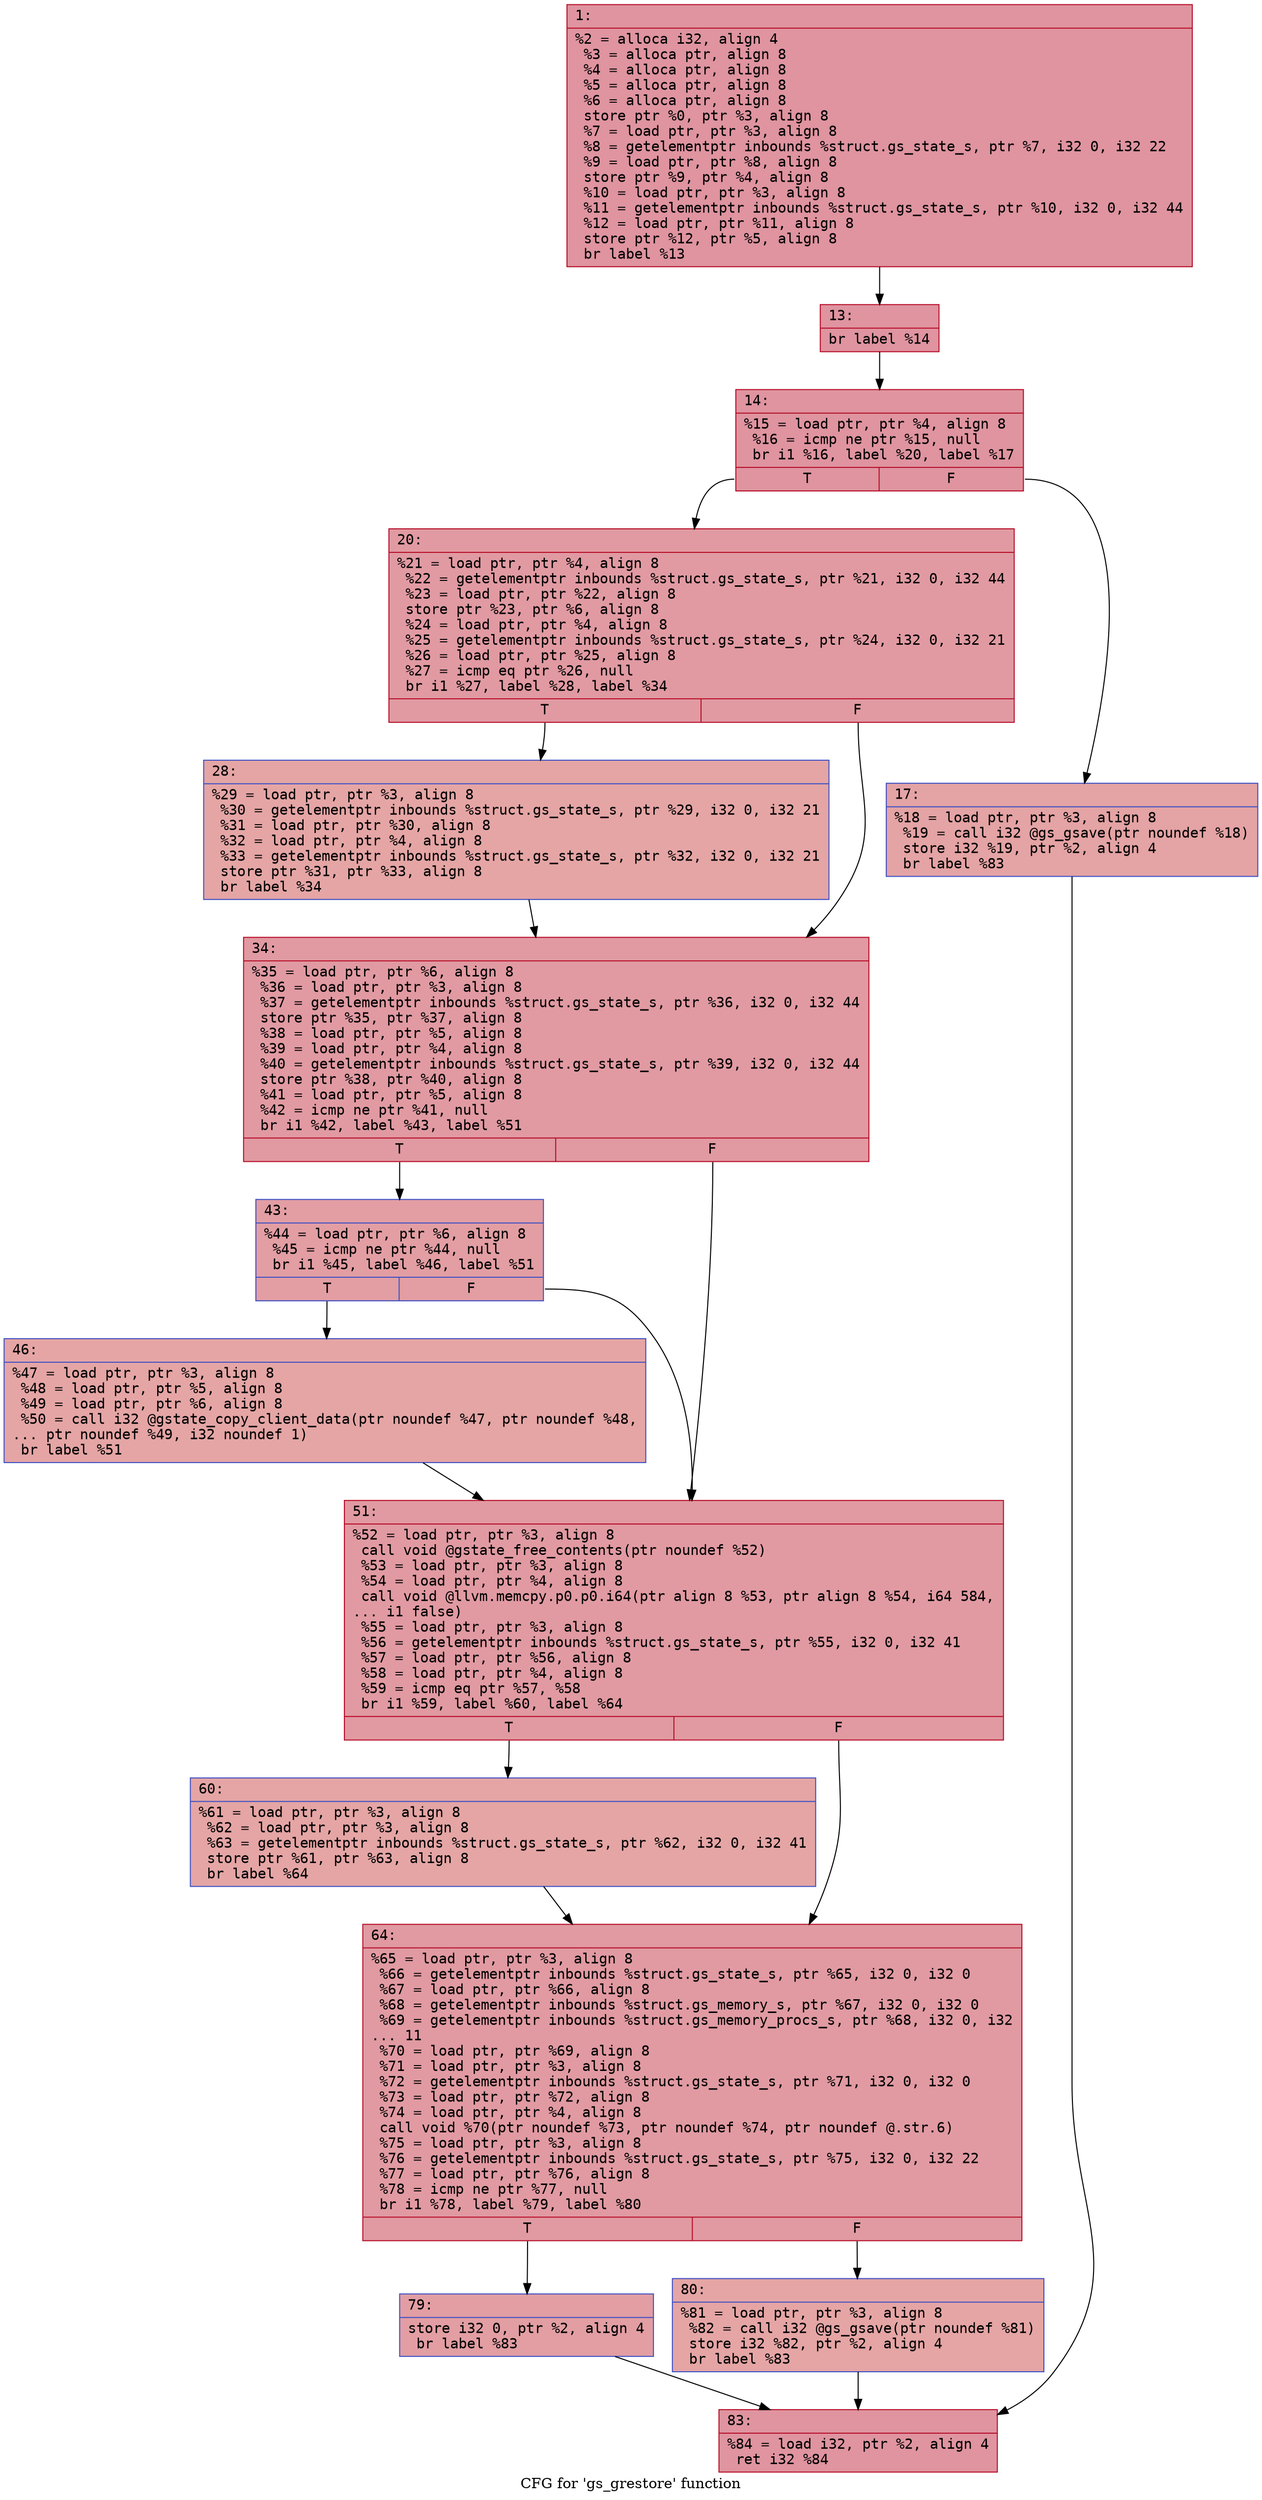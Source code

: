digraph "CFG for 'gs_grestore' function" {
	label="CFG for 'gs_grestore' function";

	Node0x600000de6f80 [shape=record,color="#b70d28ff", style=filled, fillcolor="#b70d2870" fontname="Courier",label="{1:\l|  %2 = alloca i32, align 4\l  %3 = alloca ptr, align 8\l  %4 = alloca ptr, align 8\l  %5 = alloca ptr, align 8\l  %6 = alloca ptr, align 8\l  store ptr %0, ptr %3, align 8\l  %7 = load ptr, ptr %3, align 8\l  %8 = getelementptr inbounds %struct.gs_state_s, ptr %7, i32 0, i32 22\l  %9 = load ptr, ptr %8, align 8\l  store ptr %9, ptr %4, align 8\l  %10 = load ptr, ptr %3, align 8\l  %11 = getelementptr inbounds %struct.gs_state_s, ptr %10, i32 0, i32 44\l  %12 = load ptr, ptr %11, align 8\l  store ptr %12, ptr %5, align 8\l  br label %13\l}"];
	Node0x600000de6f80 -> Node0x600000de6fd0[tooltip="1 -> 13\nProbability 100.00%" ];
	Node0x600000de6fd0 [shape=record,color="#b70d28ff", style=filled, fillcolor="#b70d2870" fontname="Courier",label="{13:\l|  br label %14\l}"];
	Node0x600000de6fd0 -> Node0x600000de7020[tooltip="13 -> 14\nProbability 100.00%" ];
	Node0x600000de7020 [shape=record,color="#b70d28ff", style=filled, fillcolor="#b70d2870" fontname="Courier",label="{14:\l|  %15 = load ptr, ptr %4, align 8\l  %16 = icmp ne ptr %15, null\l  br i1 %16, label %20, label %17\l|{<s0>T|<s1>F}}"];
	Node0x600000de7020:s0 -> Node0x600000de70c0[tooltip="14 -> 20\nProbability 62.50%" ];
	Node0x600000de7020:s1 -> Node0x600000de7070[tooltip="14 -> 17\nProbability 37.50%" ];
	Node0x600000de7070 [shape=record,color="#3d50c3ff", style=filled, fillcolor="#c32e3170" fontname="Courier",label="{17:\l|  %18 = load ptr, ptr %3, align 8\l  %19 = call i32 @gs_gsave(ptr noundef %18)\l  store i32 %19, ptr %2, align 4\l  br label %83\l}"];
	Node0x600000de7070 -> Node0x600000de73e0[tooltip="17 -> 83\nProbability 100.00%" ];
	Node0x600000de70c0 [shape=record,color="#b70d28ff", style=filled, fillcolor="#bb1b2c70" fontname="Courier",label="{20:\l|  %21 = load ptr, ptr %4, align 8\l  %22 = getelementptr inbounds %struct.gs_state_s, ptr %21, i32 0, i32 44\l  %23 = load ptr, ptr %22, align 8\l  store ptr %23, ptr %6, align 8\l  %24 = load ptr, ptr %4, align 8\l  %25 = getelementptr inbounds %struct.gs_state_s, ptr %24, i32 0, i32 21\l  %26 = load ptr, ptr %25, align 8\l  %27 = icmp eq ptr %26, null\l  br i1 %27, label %28, label %34\l|{<s0>T|<s1>F}}"];
	Node0x600000de70c0:s0 -> Node0x600000de7110[tooltip="20 -> 28\nProbability 37.50%" ];
	Node0x600000de70c0:s1 -> Node0x600000de7160[tooltip="20 -> 34\nProbability 62.50%" ];
	Node0x600000de7110 [shape=record,color="#3d50c3ff", style=filled, fillcolor="#c5333470" fontname="Courier",label="{28:\l|  %29 = load ptr, ptr %3, align 8\l  %30 = getelementptr inbounds %struct.gs_state_s, ptr %29, i32 0, i32 21\l  %31 = load ptr, ptr %30, align 8\l  %32 = load ptr, ptr %4, align 8\l  %33 = getelementptr inbounds %struct.gs_state_s, ptr %32, i32 0, i32 21\l  store ptr %31, ptr %33, align 8\l  br label %34\l}"];
	Node0x600000de7110 -> Node0x600000de7160[tooltip="28 -> 34\nProbability 100.00%" ];
	Node0x600000de7160 [shape=record,color="#b70d28ff", style=filled, fillcolor="#bb1b2c70" fontname="Courier",label="{34:\l|  %35 = load ptr, ptr %6, align 8\l  %36 = load ptr, ptr %3, align 8\l  %37 = getelementptr inbounds %struct.gs_state_s, ptr %36, i32 0, i32 44\l  store ptr %35, ptr %37, align 8\l  %38 = load ptr, ptr %5, align 8\l  %39 = load ptr, ptr %4, align 8\l  %40 = getelementptr inbounds %struct.gs_state_s, ptr %39, i32 0, i32 44\l  store ptr %38, ptr %40, align 8\l  %41 = load ptr, ptr %5, align 8\l  %42 = icmp ne ptr %41, null\l  br i1 %42, label %43, label %51\l|{<s0>T|<s1>F}}"];
	Node0x600000de7160:s0 -> Node0x600000de71b0[tooltip="34 -> 43\nProbability 62.50%" ];
	Node0x600000de7160:s1 -> Node0x600000de7250[tooltip="34 -> 51\nProbability 37.50%" ];
	Node0x600000de71b0 [shape=record,color="#3d50c3ff", style=filled, fillcolor="#be242e70" fontname="Courier",label="{43:\l|  %44 = load ptr, ptr %6, align 8\l  %45 = icmp ne ptr %44, null\l  br i1 %45, label %46, label %51\l|{<s0>T|<s1>F}}"];
	Node0x600000de71b0:s0 -> Node0x600000de7200[tooltip="43 -> 46\nProbability 62.50%" ];
	Node0x600000de71b0:s1 -> Node0x600000de7250[tooltip="43 -> 51\nProbability 37.50%" ];
	Node0x600000de7200 [shape=record,color="#3d50c3ff", style=filled, fillcolor="#c5333470" fontname="Courier",label="{46:\l|  %47 = load ptr, ptr %3, align 8\l  %48 = load ptr, ptr %5, align 8\l  %49 = load ptr, ptr %6, align 8\l  %50 = call i32 @gstate_copy_client_data(ptr noundef %47, ptr noundef %48,\l... ptr noundef %49, i32 noundef 1)\l  br label %51\l}"];
	Node0x600000de7200 -> Node0x600000de7250[tooltip="46 -> 51\nProbability 100.00%" ];
	Node0x600000de7250 [shape=record,color="#b70d28ff", style=filled, fillcolor="#bb1b2c70" fontname="Courier",label="{51:\l|  %52 = load ptr, ptr %3, align 8\l  call void @gstate_free_contents(ptr noundef %52)\l  %53 = load ptr, ptr %3, align 8\l  %54 = load ptr, ptr %4, align 8\l  call void @llvm.memcpy.p0.p0.i64(ptr align 8 %53, ptr align 8 %54, i64 584,\l... i1 false)\l  %55 = load ptr, ptr %3, align 8\l  %56 = getelementptr inbounds %struct.gs_state_s, ptr %55, i32 0, i32 41\l  %57 = load ptr, ptr %56, align 8\l  %58 = load ptr, ptr %4, align 8\l  %59 = icmp eq ptr %57, %58\l  br i1 %59, label %60, label %64\l|{<s0>T|<s1>F}}"];
	Node0x600000de7250:s0 -> Node0x600000de72a0[tooltip="51 -> 60\nProbability 37.50%" ];
	Node0x600000de7250:s1 -> Node0x600000de72f0[tooltip="51 -> 64\nProbability 62.50%" ];
	Node0x600000de72a0 [shape=record,color="#3d50c3ff", style=filled, fillcolor="#c5333470" fontname="Courier",label="{60:\l|  %61 = load ptr, ptr %3, align 8\l  %62 = load ptr, ptr %3, align 8\l  %63 = getelementptr inbounds %struct.gs_state_s, ptr %62, i32 0, i32 41\l  store ptr %61, ptr %63, align 8\l  br label %64\l}"];
	Node0x600000de72a0 -> Node0x600000de72f0[tooltip="60 -> 64\nProbability 100.00%" ];
	Node0x600000de72f0 [shape=record,color="#b70d28ff", style=filled, fillcolor="#bb1b2c70" fontname="Courier",label="{64:\l|  %65 = load ptr, ptr %3, align 8\l  %66 = getelementptr inbounds %struct.gs_state_s, ptr %65, i32 0, i32 0\l  %67 = load ptr, ptr %66, align 8\l  %68 = getelementptr inbounds %struct.gs_memory_s, ptr %67, i32 0, i32 0\l  %69 = getelementptr inbounds %struct.gs_memory_procs_s, ptr %68, i32 0, i32\l... 11\l  %70 = load ptr, ptr %69, align 8\l  %71 = load ptr, ptr %3, align 8\l  %72 = getelementptr inbounds %struct.gs_state_s, ptr %71, i32 0, i32 0\l  %73 = load ptr, ptr %72, align 8\l  %74 = load ptr, ptr %4, align 8\l  call void %70(ptr noundef %73, ptr noundef %74, ptr noundef @.str.6)\l  %75 = load ptr, ptr %3, align 8\l  %76 = getelementptr inbounds %struct.gs_state_s, ptr %75, i32 0, i32 22\l  %77 = load ptr, ptr %76, align 8\l  %78 = icmp ne ptr %77, null\l  br i1 %78, label %79, label %80\l|{<s0>T|<s1>F}}"];
	Node0x600000de72f0:s0 -> Node0x600000de7340[tooltip="64 -> 79\nProbability 62.50%" ];
	Node0x600000de72f0:s1 -> Node0x600000de7390[tooltip="64 -> 80\nProbability 37.50%" ];
	Node0x600000de7340 [shape=record,color="#3d50c3ff", style=filled, fillcolor="#be242e70" fontname="Courier",label="{79:\l|  store i32 0, ptr %2, align 4\l  br label %83\l}"];
	Node0x600000de7340 -> Node0x600000de73e0[tooltip="79 -> 83\nProbability 100.00%" ];
	Node0x600000de7390 [shape=record,color="#3d50c3ff", style=filled, fillcolor="#c5333470" fontname="Courier",label="{80:\l|  %81 = load ptr, ptr %3, align 8\l  %82 = call i32 @gs_gsave(ptr noundef %81)\l  store i32 %82, ptr %2, align 4\l  br label %83\l}"];
	Node0x600000de7390 -> Node0x600000de73e0[tooltip="80 -> 83\nProbability 100.00%" ];
	Node0x600000de73e0 [shape=record,color="#b70d28ff", style=filled, fillcolor="#b70d2870" fontname="Courier",label="{83:\l|  %84 = load i32, ptr %2, align 4\l  ret i32 %84\l}"];
}
